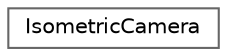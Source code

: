 digraph "Graphical Class Hierarchy"
{
 // LATEX_PDF_SIZE
  bgcolor="transparent";
  edge [fontname=Helvetica,fontsize=10,labelfontname=Helvetica,labelfontsize=10];
  node [fontname=Helvetica,fontsize=10,shape=box,height=0.2,width=0.4];
  rankdir="LR";
  Node0 [id="Node000000",label="IsometricCamera",height=0.2,width=0.4,color="grey40", fillcolor="white", style="filled",URL="$dd/d5e/class_isometric_camera.html",tooltip=" "];
}
